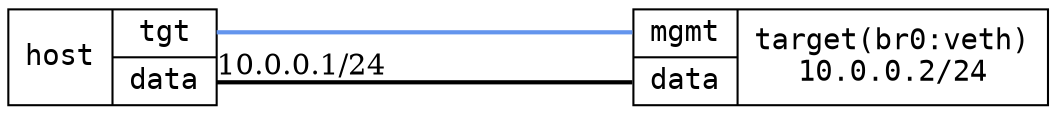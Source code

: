 graph "1x2" {
	layout="neato";
	overlap="false";
	esep="+80";

        node [shape=record, fontname="monospace"];
	edge [color="cornflowerblue", penwidth="2"];

	host [
	    label="host | { <tgt> tgt | <data> data }",
	    pos="0,12!",
	    kind="controller",
	];

        target [
	    label="{ <mgmt> mgmt | <data> data } | target(br0:veth)\n10.0.0.2/24",
	    pos="10,12!",

	    kind="infix",
	];

	host:tgt -- target:mgmt [kind=mgmt]
	host:data -- target:data [color=black, fontcolor=black, taillabel="10.0.0.1/24"]
}
